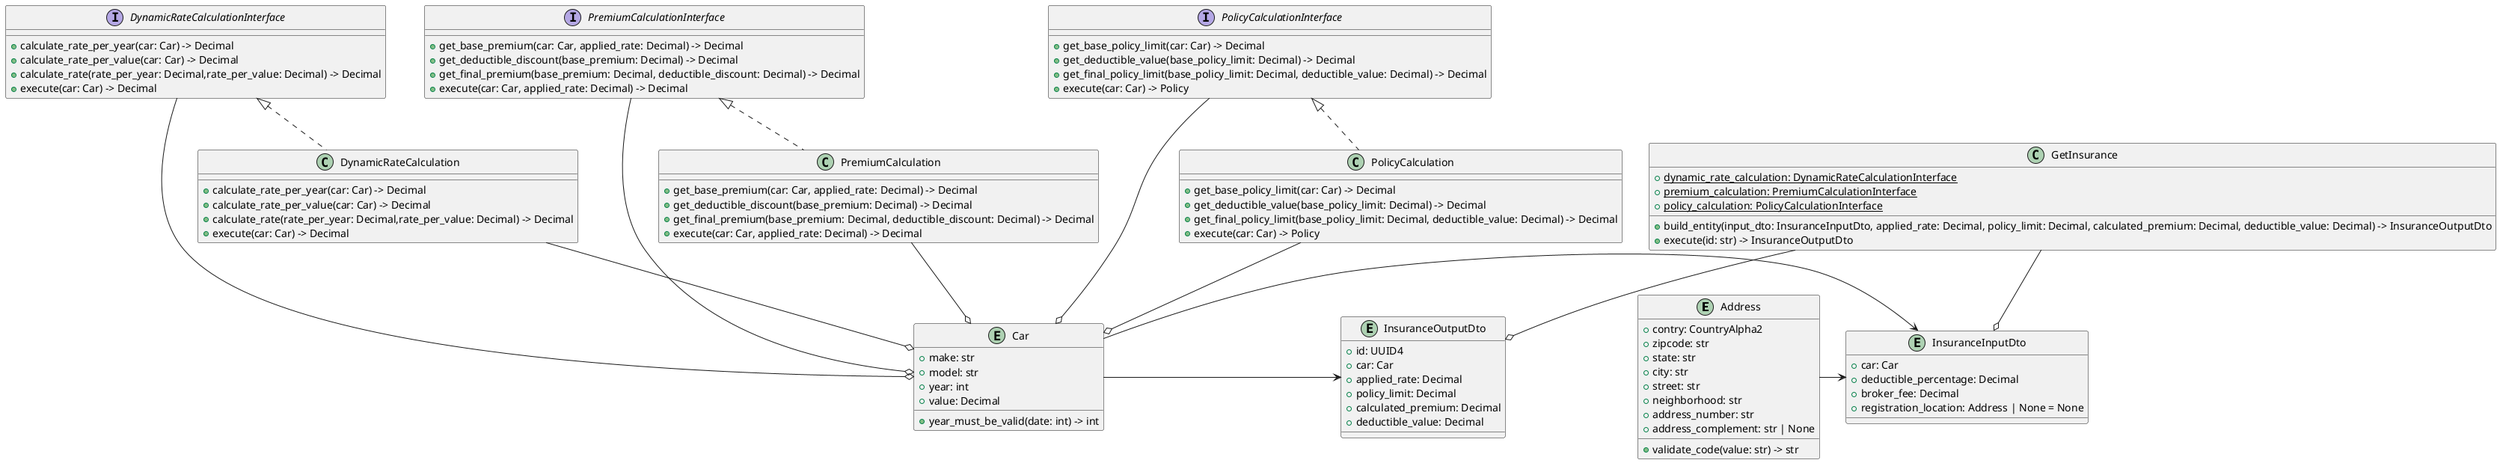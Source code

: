 @startuml "Diagrama de Classes"

' Entity

entity Address {
  {field} +contry: CountryAlpha2
  {field} +zipcode: str
  {field} +state: str
  {field} +city: str
  {field} +street: str
  {field} +neighborhood: str
  {field} +address_number: str
  {field} +address_complement: str | None

  {method} +validate_code(value: str) -> str
}

entity Car {
  {field} +make: str
  {field} +model: str
  {field} +year: int
  {field} +value: Decimal

  {method} +year_must_be_valid(date: int) -> int
}

entity InsuranceInputDto {
  {field} +car: Car
  {field} +deductible_percentage: Decimal
  {field} +broker_fee: Decimal
  {field} +registration_location: Address | None = None
}

entity InsuranceOutputDto {
  {field} +id: UUID4
  {field} +car: Car
  {field} +applied_rate: Decimal
  {field} +policy_limit: Decimal
  {field} +calculated_premium: Decimal
  {field} +deductible_value: Decimal
}

Car -> InsuranceInputDto
Address -> InsuranceInputDto
Car -> InsuranceOutputDto

' Use cases

' DynamicRateCalculation
interface DynamicRateCalculationInterface {
  {method} +calculate_rate_per_year(car: Car) -> Decimal
  {method} +calculate_rate_per_value(car: Car) -> Decimal
  {method} +calculate_rate(rate_per_year: Decimal,rate_per_value: Decimal) -> Decimal
  {method} +execute(car: Car) -> Decimal
}

class DynamicRateCalculation {
  {method} +calculate_rate_per_year(car: Car) -> Decimal
  {method} +calculate_rate_per_value(car: Car) -> Decimal
  {method} +calculate_rate(rate_per_year: Decimal,rate_per_value: Decimal) -> Decimal
  {method} +execute(car: Car) -> Decimal
}

DynamicRateCalculationInterface <|.. DynamicRateCalculation
DynamicRateCalculationInterface --o Car
DynamicRateCalculation --o Car

' PremiumCalculation
interface PremiumCalculationInterface {
  {method} +get_base_premium(car: Car, applied_rate: Decimal) -> Decimal
  {method} +get_deductible_discount(base_premium: Decimal) -> Decimal
  {method} +get_final_premium(base_premium: Decimal, deductible_discount: Decimal) -> Decimal
  {method} +execute(car: Car, applied_rate: Decimal) -> Decimal
}

class PremiumCalculation {
  {method} +get_base_premium(car: Car, applied_rate: Decimal) -> Decimal
  {method} +get_deductible_discount(base_premium: Decimal) -> Decimal
  {method} +get_final_premium(base_premium: Decimal, deductible_discount: Decimal) -> Decimal
  {method} +execute(car: Car, applied_rate: Decimal) -> Decimal
}

PremiumCalculationInterface <|.. PremiumCalculation
PremiumCalculationInterface --o Car
PremiumCalculation --o Car


' PolicyCalculation
interface PolicyCalculationInterface {
  {method} +get_base_policy_limit(car: Car) -> Decimal
  {method} +get_deductible_value(base_policy_limit: Decimal) -> Decimal
  {method} +get_final_policy_limit(base_policy_limit: Decimal, deductible_value: Decimal) -> Decimal
  {method} +execute(car: Car) -> Policy
}

class PolicyCalculation {
  {method} +get_base_policy_limit(car: Car) -> Decimal
  {method} +get_deductible_value(base_policy_limit: Decimal) -> Decimal
  {method} +get_final_policy_limit(base_policy_limit: Decimal, deductible_value: Decimal) -> Decimal
  {method} +execute(car: Car) -> Policy
}

PolicyCalculationInterface <|.. PolicyCalculation
PolicyCalculationInterface --o Car
PolicyCalculation --o Car


' GetInsurance
class GetInsurance {
  {static} +dynamic_rate_calculation: DynamicRateCalculationInterface
  {static} +premium_calculation: PremiumCalculationInterface
  {static} +policy_calculation: PolicyCalculationInterface

  {method} +build_entity(input_dto: InsuranceInputDto, applied_rate: Decimal, policy_limit: Decimal, calculated_premium: Decimal, deductible_value: Decimal) -> InsuranceOutputDto
  {method} +execute(id: str) -> InsuranceOutputDto
}

GetInsurance --o InsuranceInputDto
GetInsurance --o InsuranceOutputDto


@enduml